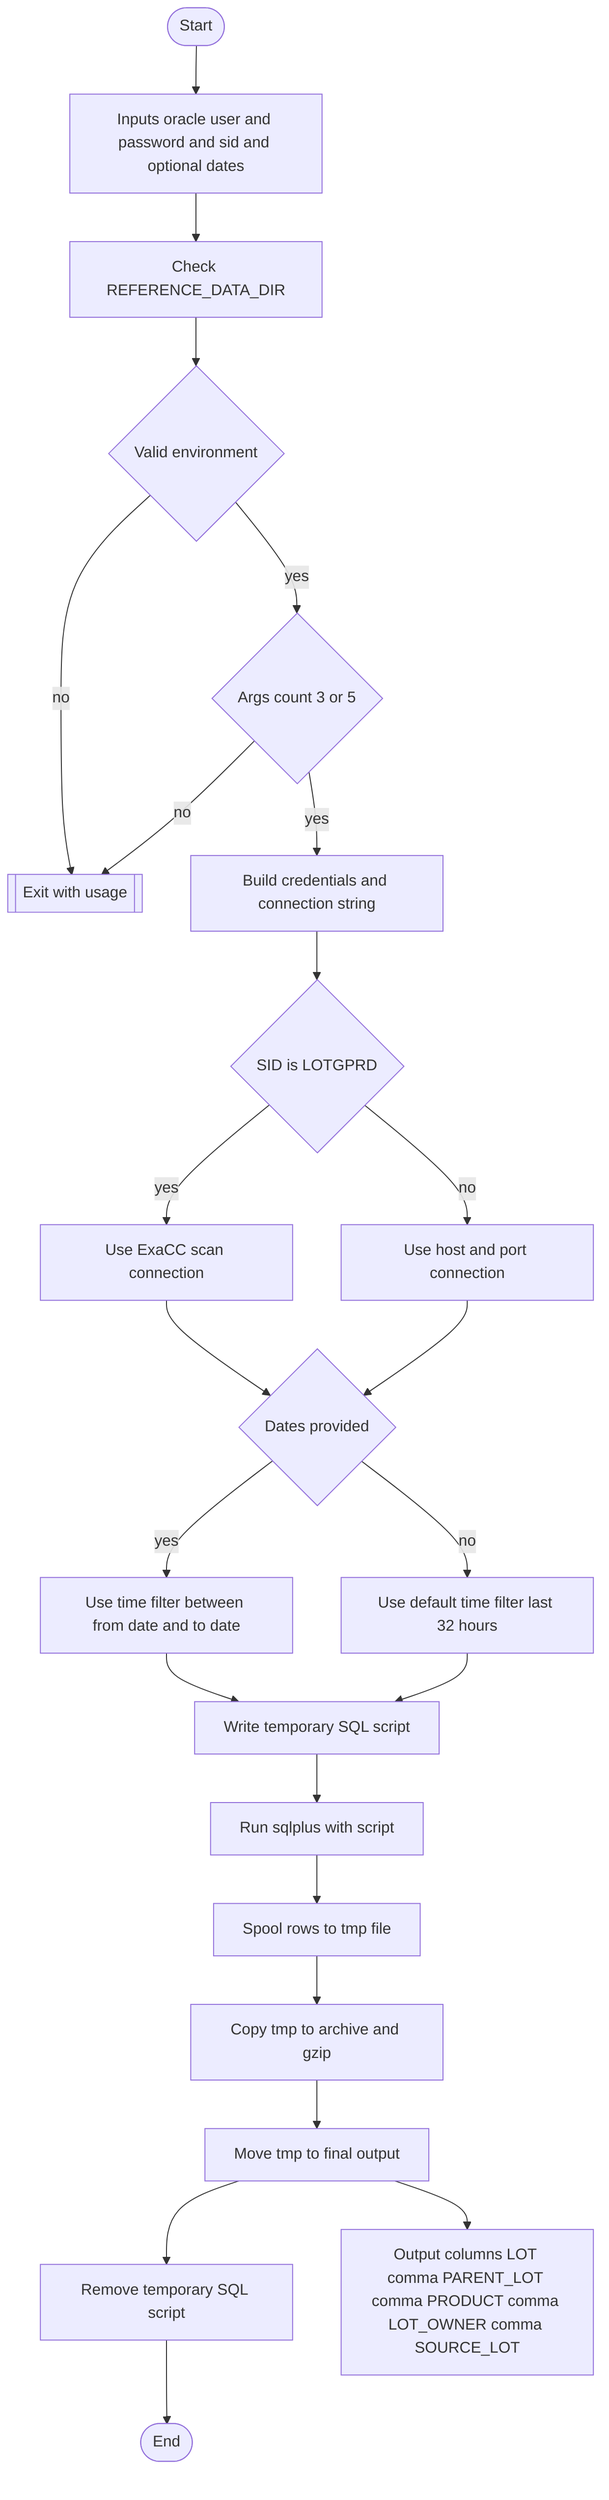%% Subcon Lot Reference Data Extraction Flow
%% Source refb_ingest/getSubconLotRefData_LOTGDB.sh
%% Keep labels simple to avoid render errors

flowchart TD
  A([Start])
  B[Inputs oracle user and password and sid and optional dates]
  C[Check REFERENCE_DATA_DIR]
  D{Valid environment}
  E{Args count 3 or 5}
  F[[Exit with usage]]
  G[Build credentials and connection string]
  H{SID is LOTGPRD}
  I[Use ExaCC scan connection]
  J[Use host and port connection]
  K{Dates provided}
  L[Use time filter between from date and to date]
  M[Use default time filter last 32 hours]
  N[Write temporary SQL script]
  O[Run sqlplus with script]
  P[Spool rows to tmp file]
  Q[Copy tmp to archive and gzip]
  R[Move tmp to final output]
  S[Remove temporary SQL script]
  T([End])

  A --> B --> C --> D
  D -- no --> F
  D -- yes --> E
  E -- no --> F
  E -- yes --> G --> H
  H -- yes --> I --> K
  H -- no --> J --> K
  K -- yes --> L --> N
  K -- no --> M --> N
  N --> O --> P --> Q --> R --> S --> T

  U[Output columns LOT comma PARENT_LOT comma PRODUCT comma LOT_OWNER comma SOURCE_LOT]
  R --> U